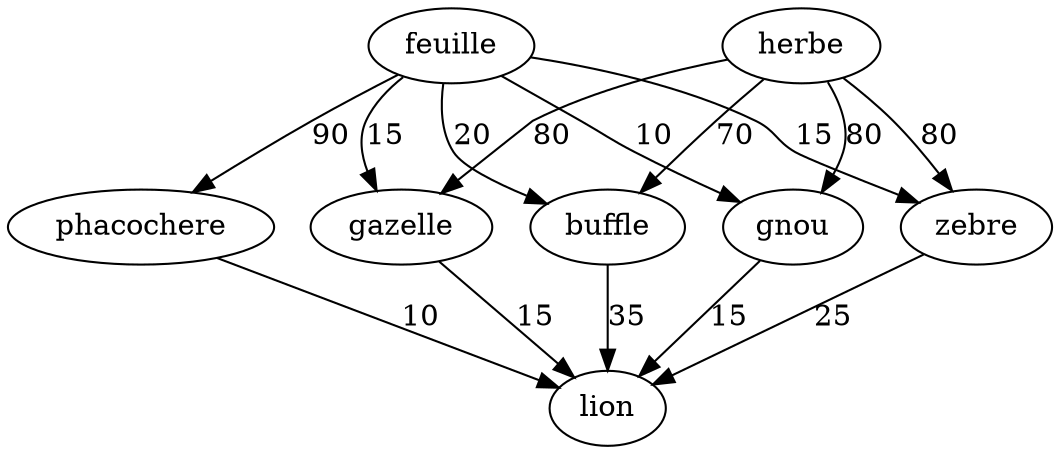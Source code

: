digraph mongraphe {
    phacochere -> lion [label="10"];
    buffle -> lion [label="35"];
    zebre -> lion [label="25"];
    gnou -> lion [label="15"];
    gazelle -> lion [label="15"];
    feuille -> phacochere [label="90"];
    herbe -> buffle [label="70"];
    feuille -> buffle [label="20"];
    herbe -> zebre [label="80"];
    feuille -> zebre [label="15"];
    herbe -> gnou [label="80"];
    feuille -> gnou [label="10"];
    herbe -> gazelle [label="80"];
    feuille -> gazelle [label="15"];
}
